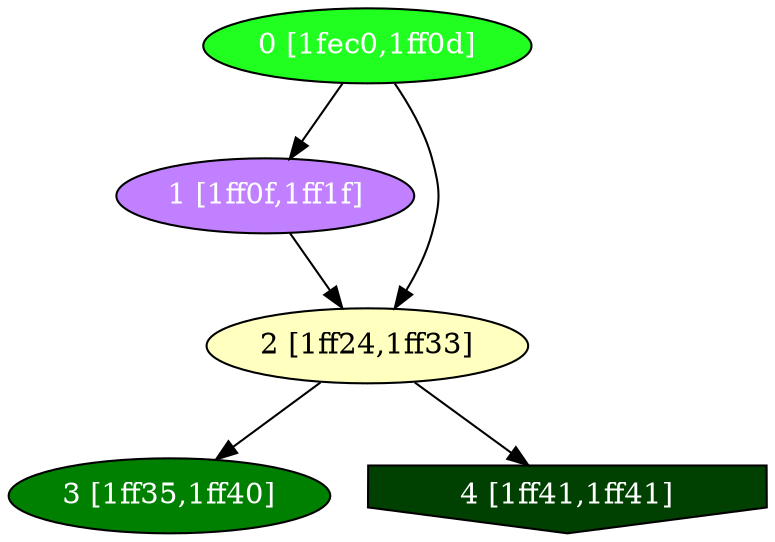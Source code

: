 diGraph libnss3{
	libnss3_0  [style=filled fillcolor="#20FF20" fontcolor="#ffffff" shape=oval label="0 [1fec0,1ff0d]"]
	libnss3_1  [style=filled fillcolor="#C080FF" fontcolor="#ffffff" shape=oval label="1 [1ff0f,1ff1f]"]
	libnss3_2  [style=filled fillcolor="#FFFFC0" fontcolor="#000000" shape=oval label="2 [1ff24,1ff33]"]
	libnss3_3  [style=filled fillcolor="#008000" fontcolor="#ffffff" shape=oval label="3 [1ff35,1ff40]"]
	libnss3_4  [style=filled fillcolor="#004000" fontcolor="#ffffff" shape=invhouse label="4 [1ff41,1ff41]"]

	libnss3_0 -> libnss3_1
	libnss3_0 -> libnss3_2
	libnss3_1 -> libnss3_2
	libnss3_2 -> libnss3_3
	libnss3_2 -> libnss3_4
}